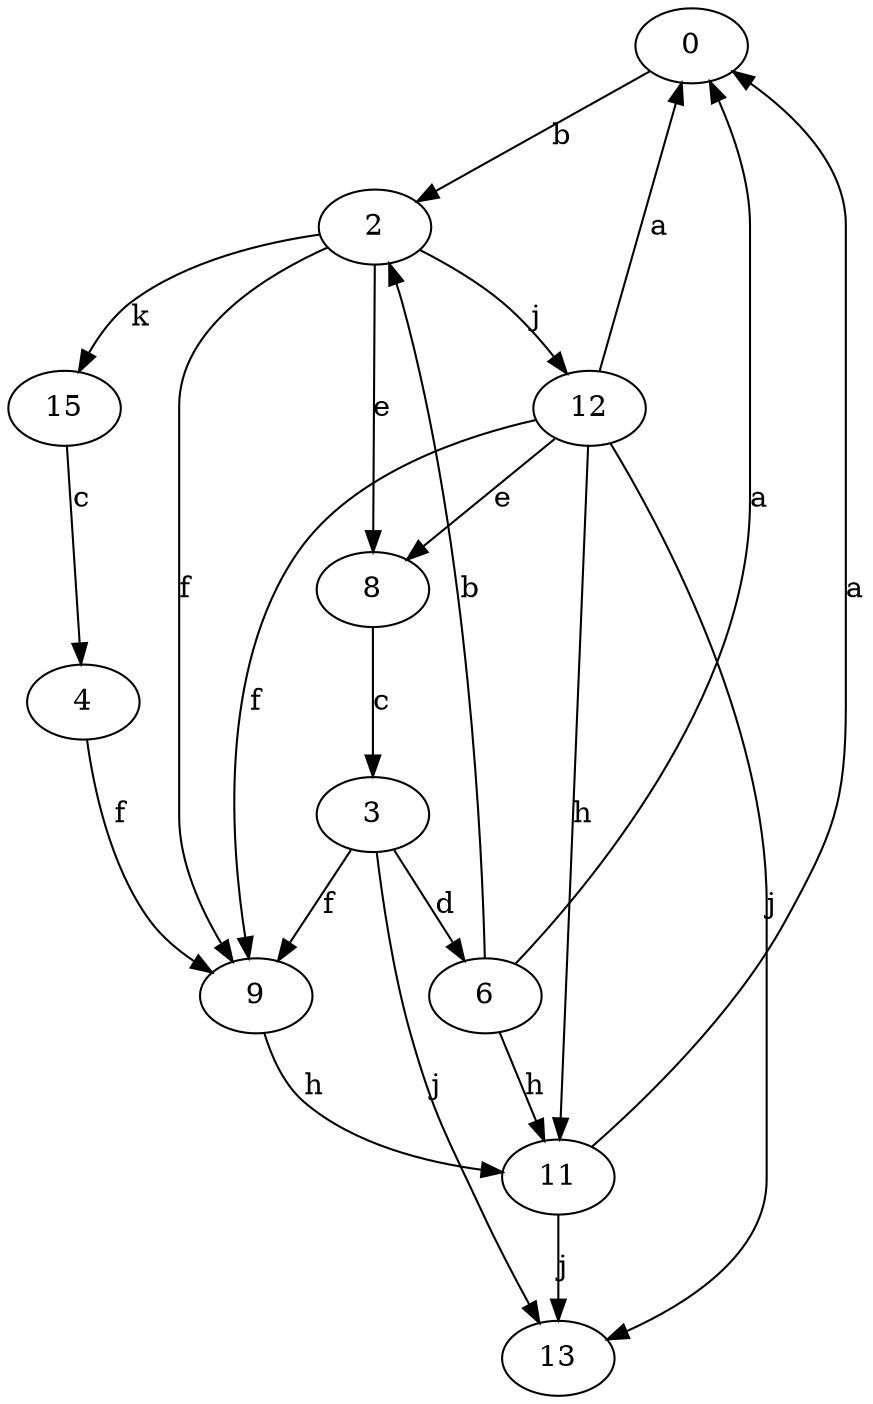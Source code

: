 strict digraph  {
0;
2;
3;
4;
6;
8;
9;
11;
12;
13;
15;
0 -> 2  [label=b];
2 -> 8  [label=e];
2 -> 9  [label=f];
2 -> 12  [label=j];
2 -> 15  [label=k];
3 -> 6  [label=d];
3 -> 9  [label=f];
3 -> 13  [label=j];
4 -> 9  [label=f];
6 -> 0  [label=a];
6 -> 2  [label=b];
6 -> 11  [label=h];
8 -> 3  [label=c];
9 -> 11  [label=h];
11 -> 0  [label=a];
11 -> 13  [label=j];
12 -> 0  [label=a];
12 -> 8  [label=e];
12 -> 9  [label=f];
12 -> 11  [label=h];
12 -> 13  [label=j];
15 -> 4  [label=c];
}

